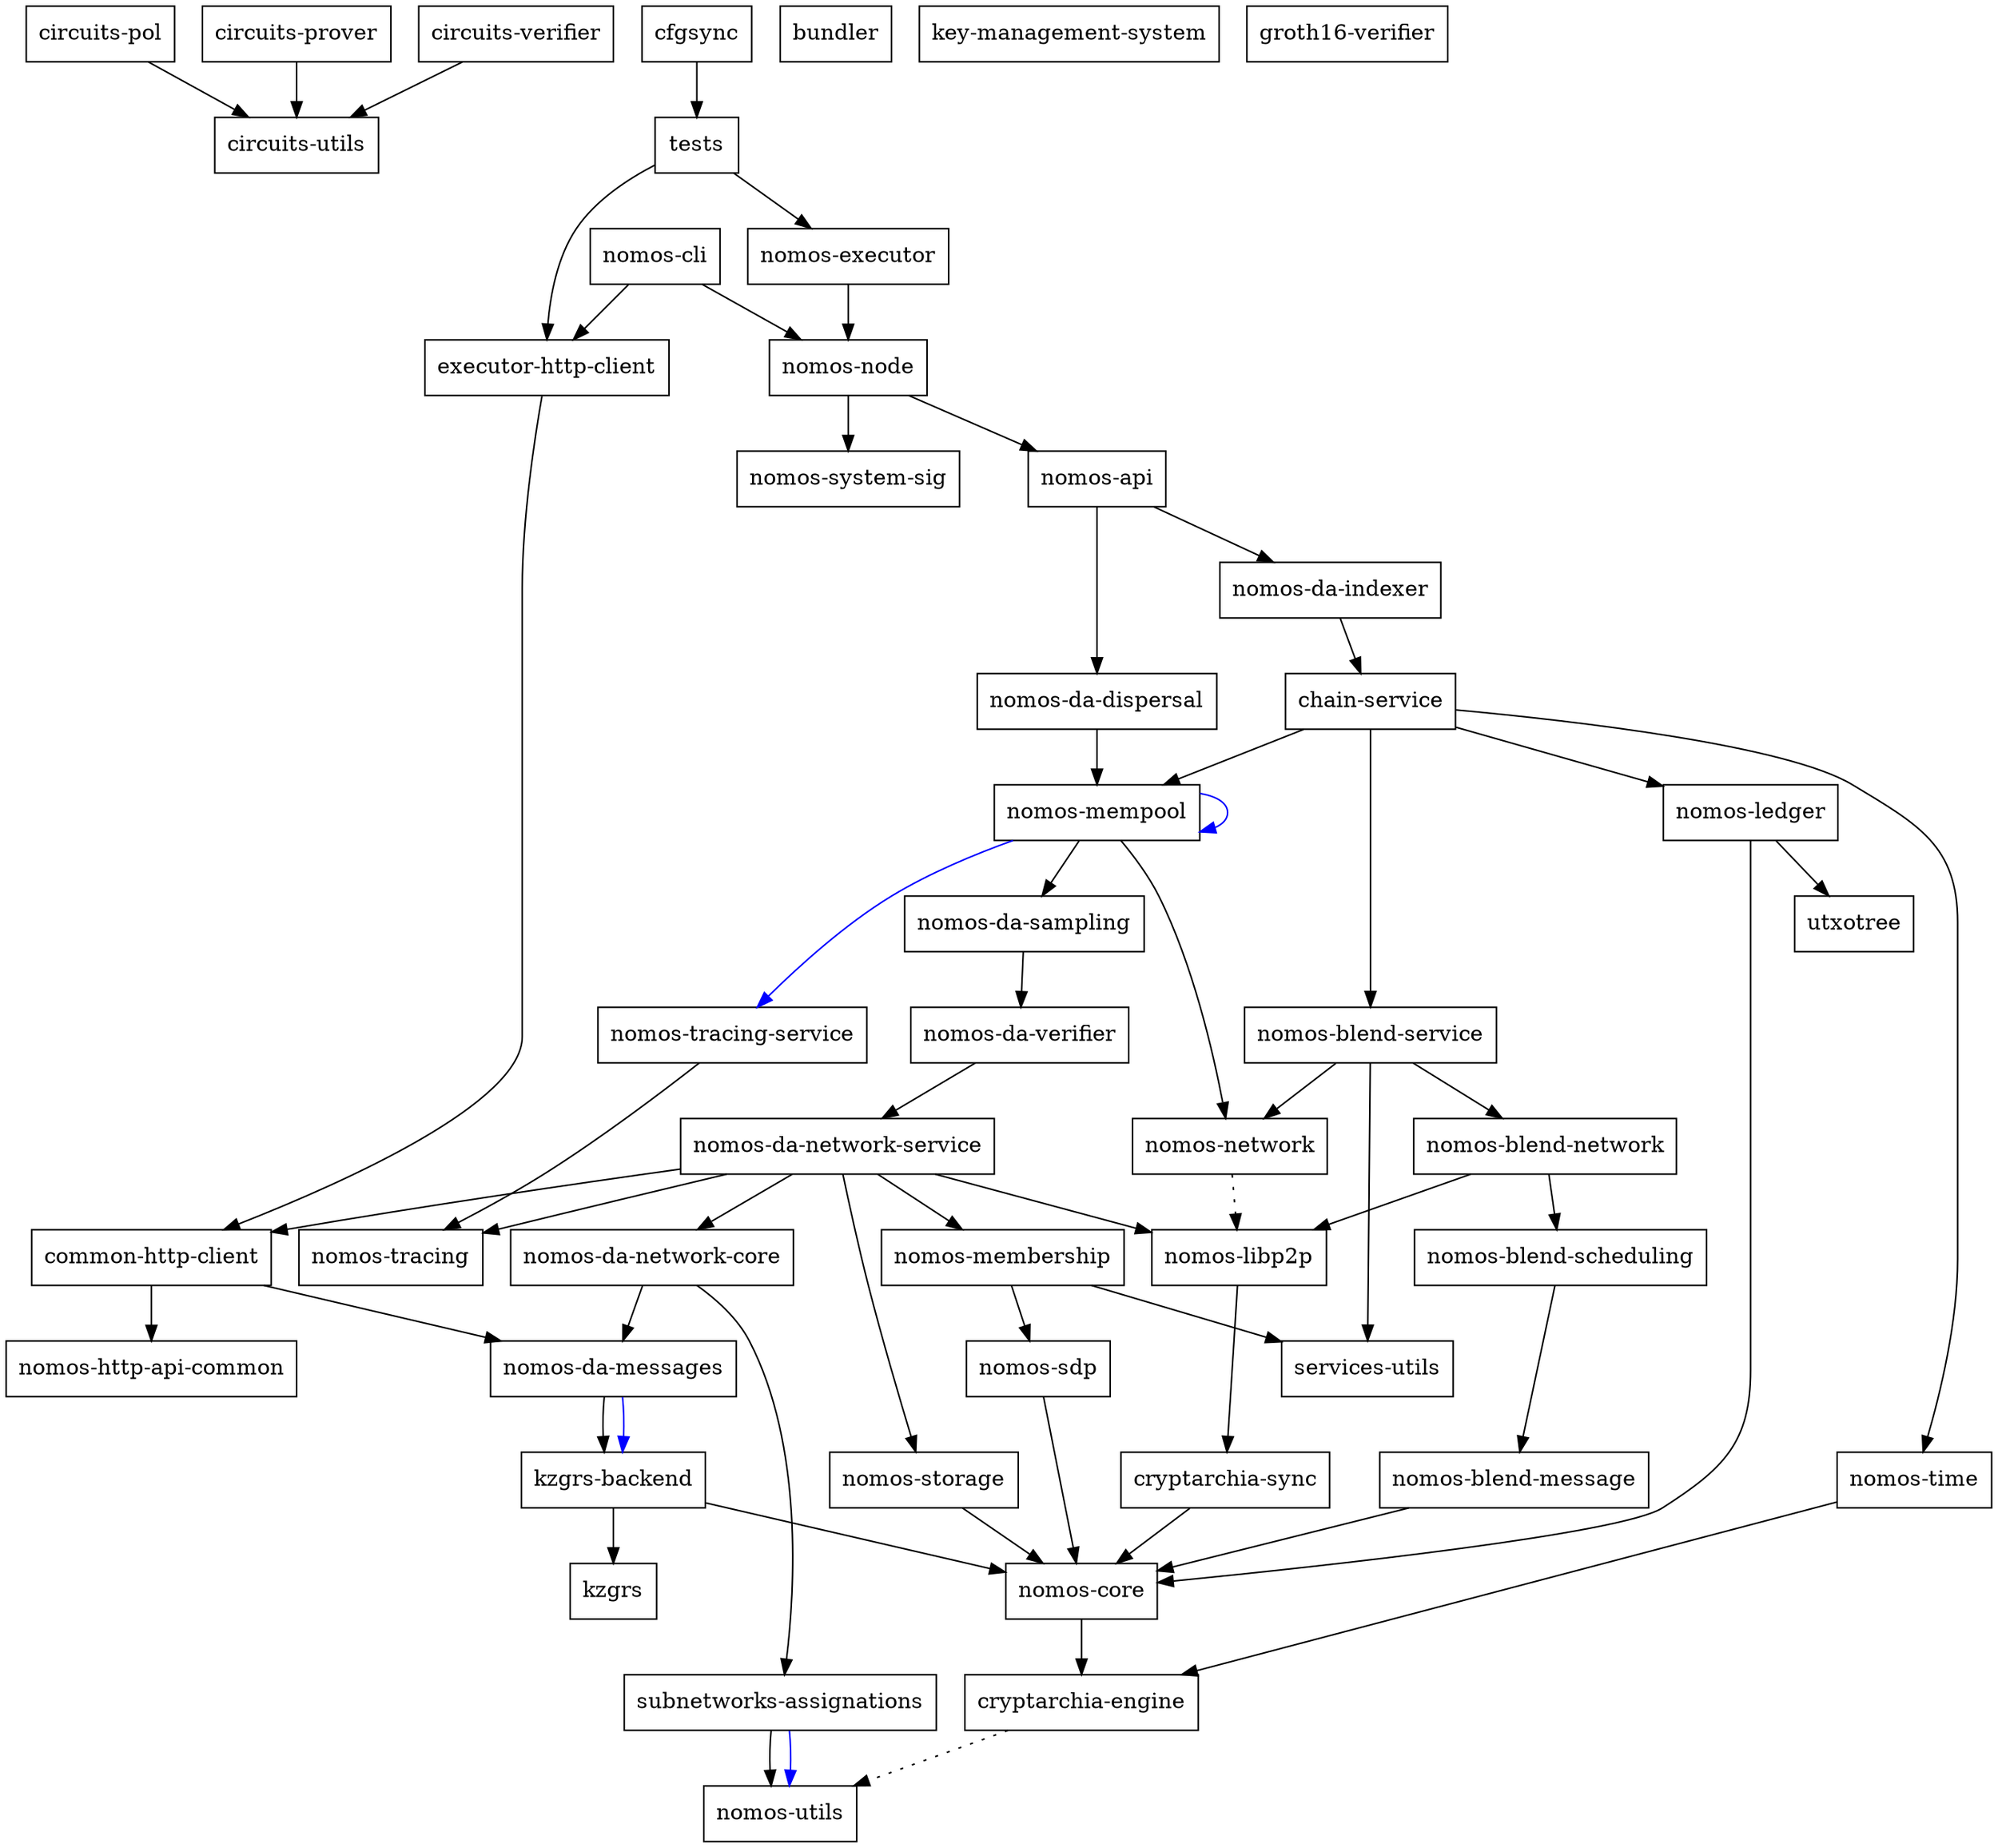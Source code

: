 digraph {
    0 [ label = "circuits-pol" shape = box]
    1 [ label = "circuits-utils" shape = box]
    2 [ label = "circuits-prover" shape = box]
    3 [ label = "circuits-verifier" shape = box]
    4 [ label = "cryptarchia-engine" shape = box]
    5 [ label = "nomos-utils" shape = box]
    6 [ label = "cryptarchia-sync" shape = box]
    7 [ label = "nomos-core" shape = box]
    8 [ label = "nomos-ledger" shape = box]
    9 [ label = "utxotree" shape = box]
    10 [ label = "nomos-http-api-common" shape = box]
    11 [ label = "nomos-executor" shape = box]
    12 [ label = "kzgrs-backend" shape = box]
    13 [ label = "kzgrs" shape = box]
    14 [ label = "nomos-api" shape = box]
    15 [ label = "chain-service" shape = box]
    16 [ label = "nomos-blend-service" shape = box]
    17 [ label = "nomos-blend-message" shape = box]
    18 [ label = "nomos-blend-network" shape = box]
    19 [ label = "nomos-blend-scheduling" shape = box]
    20 [ label = "nomos-libp2p" shape = box]
    21 [ label = "nomos-network" shape = box]
    22 [ label = "services-utils" shape = box]
    23 [ label = "nomos-da-sampling" shape = box]
    24 [ label = "nomos-da-network-core" shape = box]
    25 [ label = "nomos-da-messages" shape = box]
    26 [ label = "subnetworks-assignations" shape = box]
    27 [ label = "nomos-da-network-service" shape = box]
    28 [ label = "common-http-client" shape = box]
    29 [ label = "nomos-membership" shape = box]
    30 [ label = "nomos-sdp" shape = box]
    31 [ label = "nomos-storage" shape = box]
    32 [ label = "nomos-tracing" shape = box]
    33 [ label = "nomos-da-verifier" shape = box]
    34 [ label = "nomos-mempool" shape = box]
    35 [ label = "nomos-tracing-service" shape = box]
    36 [ label = "nomos-time" shape = box]
    37 [ label = "nomos-da-dispersal" shape = box]
    38 [ label = "nomos-da-indexer" shape = box]
    39 [ label = "nomos-node" shape = box]
    40 [ label = "nomos-system-sig" shape = box]
    41 [ label = "executor-http-client" shape = box]
    42 [ label = "bundler" shape = box]
    43 [ label = "nomos-cli" shape = box]
    44 [ label = "key-management-system" shape = box]
    45 [ label = "cfgsync" shape = box]
    46 [ label = "tests" shape = box]
    47 [ label = "groth16-verifier" shape = box]
    0 -> 1 [ ]
    2 -> 1 [ ]
    3 -> 1 [ ]
    4 -> 5 [ style = dotted]
    6 -> 7 [ ]
    7 -> 4 [ ]
    8 -> 7 [ ]
    8 -> 9 [ ]
    11 -> 39 [ ]
    12 -> 13 [ ]
    12 -> 7 [ ]
    14 -> 37 [ ]
    14 -> 38 [ ]
    15 -> 16 [ ]
    15 -> 8 [ ]
    15 -> 34 [ ]
    15 -> 36 [ ]
    16 -> 18 [ ]
    16 -> 21 [ ]
    16 -> 22 [ ]
    17 -> 7 [ ]
    18 -> 19 [ ]
    18 -> 20 [ ]
    19 -> 17 [ ]
    20 -> 6 [ ]
    21 -> 20 [ style = dotted]
    23 -> 33 [ ]
    24 -> 25 [ ]
    24 -> 26 [ ]
    25 -> 12 [ ]
    25 -> 12 [ color = blue]
    26 -> 5 [ ]
    26 -> 5 [ color = blue]
    27 -> 28 [ ]
    27 -> 24 [ ]
    27 -> 20 [ ]
    27 -> 29 [ ]
    27 -> 31 [ ]
    27 -> 32 [ ]
    28 -> 25 [ ]
    28 -> 10 [ ]
    29 -> 30 [ ]
    29 -> 22 [ ]
    30 -> 7 [ ]
    31 -> 7 [ ]
    33 -> 27 [ ]
    34 -> 23 [ ]
    34 -> 34 [ color = blue]
    34 -> 21 [ ]
    34 -> 35 [ color = blue]
    35 -> 32 [ ]
    36 -> 4 [ ]
    37 -> 34 [ ]
    38 -> 15 [ ]
    39 -> 14 [ ]
    39 -> 40 [ ]
    41 -> 28 [ ]
    43 -> 41 [ ]
    43 -> 39 [ ]
    45 -> 46 [ ]
    46 -> 41 [ ]
    46 -> 11 [ ]
}

